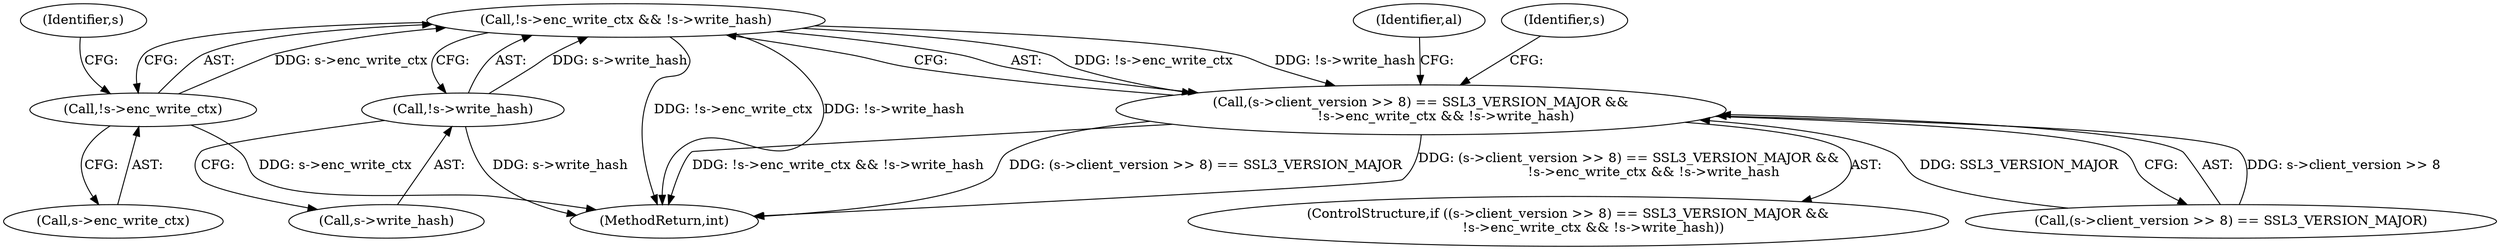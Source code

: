 digraph "0_openssl_a004e72b95835136d3f1ea90517f706c24c03da7@API" {
"1000314" [label="(Call,!s->enc_write_ctx && !s->write_hash)"];
"1000315" [label="(Call,!s->enc_write_ctx)"];
"1000319" [label="(Call,!s->write_hash)"];
"1000306" [label="(Call,(s->client_version >> 8) == SSL3_VERSION_MAJOR &&\n            !s->enc_write_ctx && !s->write_hash)"];
"1000307" [label="(Call,(s->client_version >> 8) == SSL3_VERSION_MAJOR)"];
"1000332" [label="(Identifier,al)"];
"1000320" [label="(Call,s->write_hash)"];
"1000321" [label="(Identifier,s)"];
"1000305" [label="(ControlStructure,if ((s->client_version >> 8) == SSL3_VERSION_MAJOR &&\n            !s->enc_write_ctx && !s->write_hash))"];
"1001694" [label="(MethodReturn,int)"];
"1000326" [label="(Identifier,s)"];
"1000314" [label="(Call,!s->enc_write_ctx && !s->write_hash)"];
"1000315" [label="(Call,!s->enc_write_ctx)"];
"1000316" [label="(Call,s->enc_write_ctx)"];
"1000306" [label="(Call,(s->client_version >> 8) == SSL3_VERSION_MAJOR &&\n            !s->enc_write_ctx && !s->write_hash)"];
"1000319" [label="(Call,!s->write_hash)"];
"1000314" -> "1000306"  [label="AST: "];
"1000314" -> "1000315"  [label="CFG: "];
"1000314" -> "1000319"  [label="CFG: "];
"1000315" -> "1000314"  [label="AST: "];
"1000319" -> "1000314"  [label="AST: "];
"1000306" -> "1000314"  [label="CFG: "];
"1000314" -> "1001694"  [label="DDG: !s->enc_write_ctx"];
"1000314" -> "1001694"  [label="DDG: !s->write_hash"];
"1000314" -> "1000306"  [label="DDG: !s->enc_write_ctx"];
"1000314" -> "1000306"  [label="DDG: !s->write_hash"];
"1000315" -> "1000314"  [label="DDG: s->enc_write_ctx"];
"1000319" -> "1000314"  [label="DDG: s->write_hash"];
"1000315" -> "1000316"  [label="CFG: "];
"1000316" -> "1000315"  [label="AST: "];
"1000321" -> "1000315"  [label="CFG: "];
"1000315" -> "1001694"  [label="DDG: s->enc_write_ctx"];
"1000319" -> "1000320"  [label="CFG: "];
"1000320" -> "1000319"  [label="AST: "];
"1000319" -> "1001694"  [label="DDG: s->write_hash"];
"1000306" -> "1000305"  [label="AST: "];
"1000306" -> "1000307"  [label="CFG: "];
"1000307" -> "1000306"  [label="AST: "];
"1000326" -> "1000306"  [label="CFG: "];
"1000332" -> "1000306"  [label="CFG: "];
"1000306" -> "1001694"  [label="DDG: (s->client_version >> 8) == SSL3_VERSION_MAJOR"];
"1000306" -> "1001694"  [label="DDG: (s->client_version >> 8) == SSL3_VERSION_MAJOR &&\n            !s->enc_write_ctx && !s->write_hash"];
"1000306" -> "1001694"  [label="DDG: !s->enc_write_ctx && !s->write_hash"];
"1000307" -> "1000306"  [label="DDG: s->client_version >> 8"];
"1000307" -> "1000306"  [label="DDG: SSL3_VERSION_MAJOR"];
}

